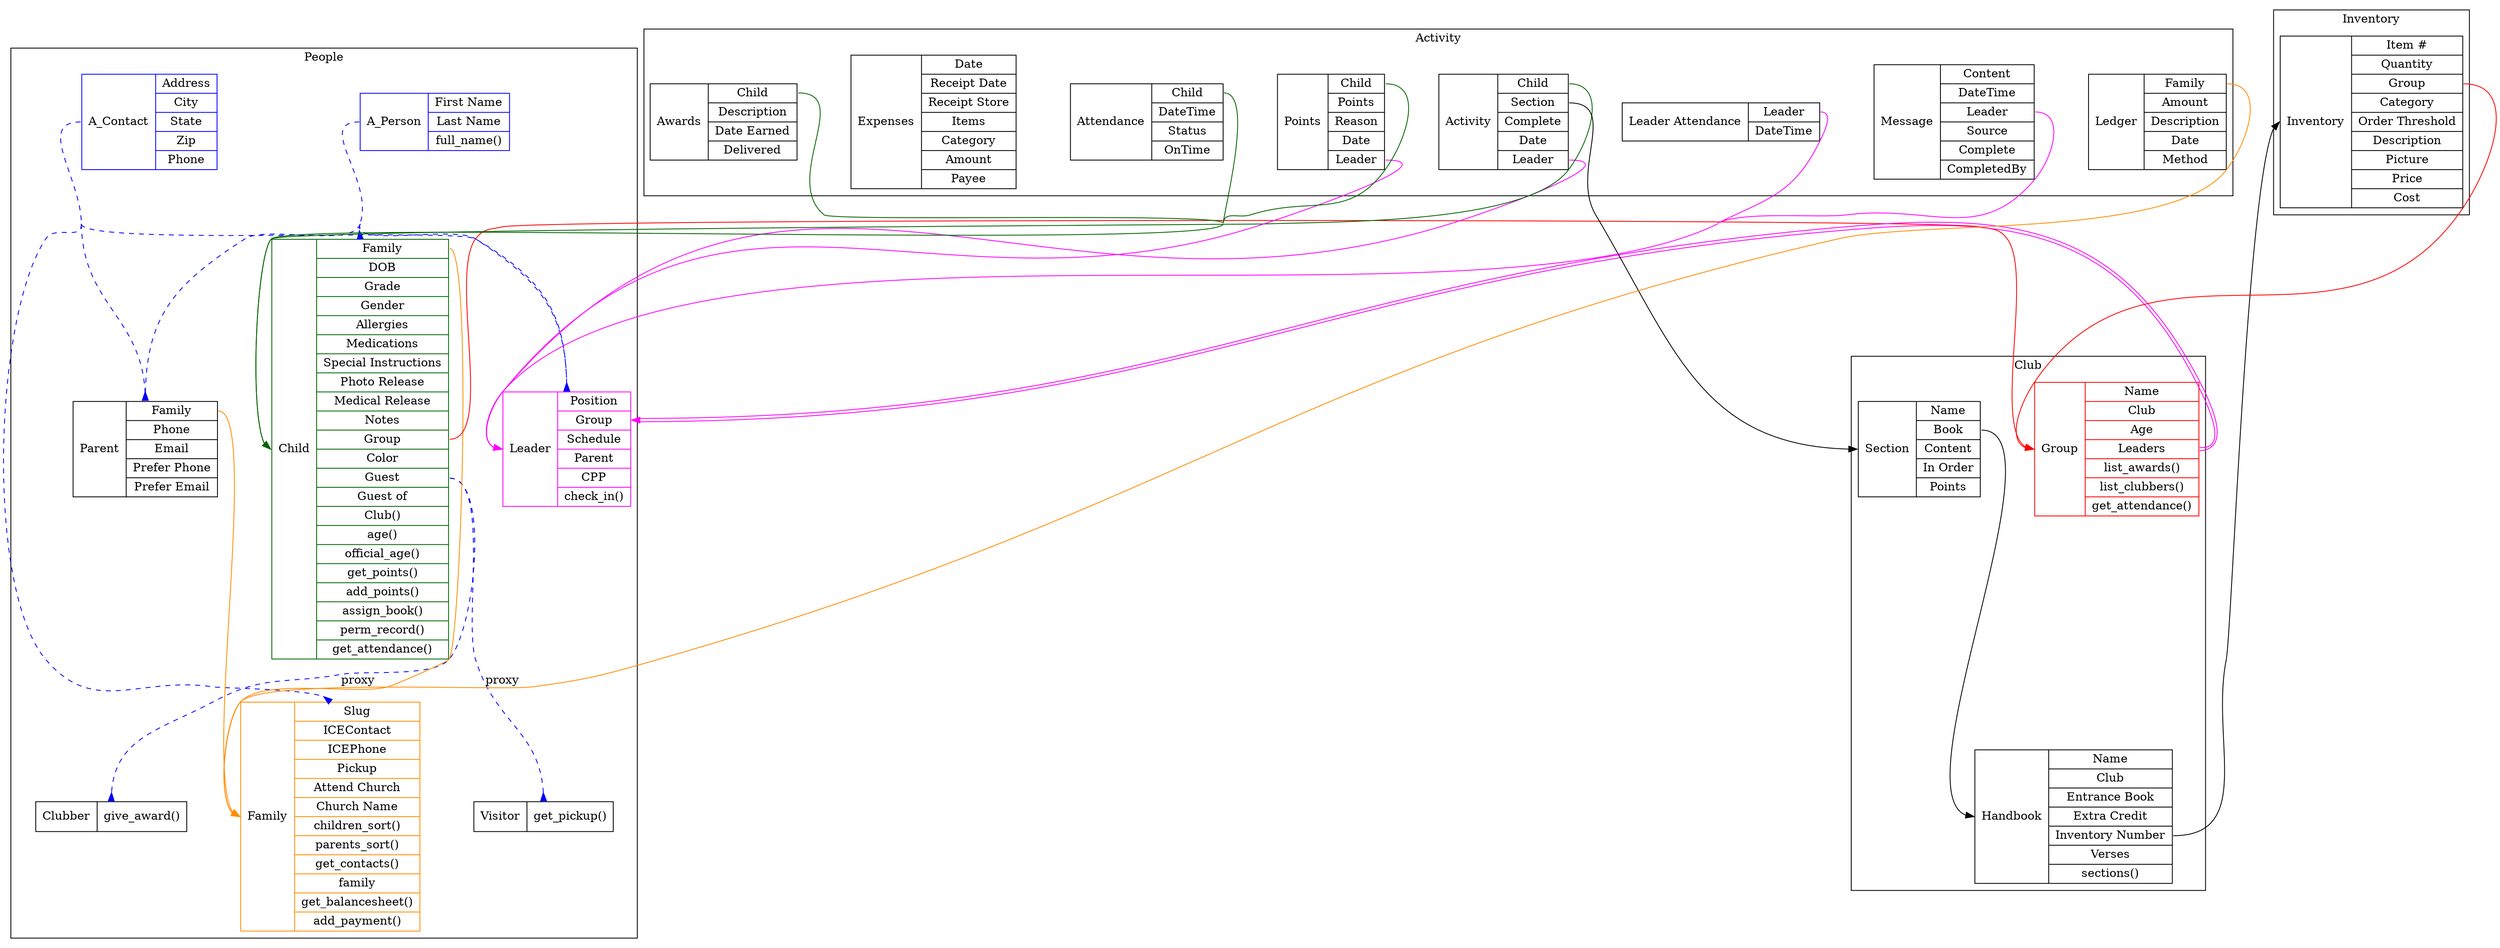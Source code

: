 digraph awanas {

concentrate=true;
// splines=;

node [shape=record];
nodesep=.9;

subgraph cluster_people {
    label="People"
    //Abstract Models
    A_person [color=blue label="A_Person|{First Name|
                                          Last Name|
                                          full_name()}"];
    A_contact [color=blue label="A_Contact|{Address|
                                            City|
                                            State|
                                            Zip|
                                            Phone}"];

    // People
    leader [color=magenta label="<id>Leader|{Position|
                                             <group>Group|
                                             Schedule|
                                             <parent>Parent|
                                             <cpp>CPP|
                                             <check_in>check_in()}"];
    child [color=darkgreen label="<id>Child|{<family>Family|
                                             <dob>DOB|
                                             Grade|
                                             Gender|
                                             Allergies|
                                             Medications|
                                             Special Instructions|
                                             Photo Release|
                                             Medical Release|
                                             Notes|
                                             <group>Group|
                                             Color|
                                             <guest>Guest|
                                             Guest of|
                                             <club>Club()|
                                             <age>age()|
                                             <off_age>official_age()|
                                             <get_points>get_points()|
                                             <add_points>add_points()|
                                             <assign>assign_book()|
                                             <record>perm_record()|
                                             <attendance>get_attendance()}"];
    visitor [label="<id>Visitor|{get_pickup()}"]
    clubber [label="<id>Clubber|{<award>give_award()}"]
    parent [label="<id>Parent|{<family>Family|
                               <phone>Phone|
                               <email>Email|
                               <pref_ph>Prefer Phone|
                               <pref_e>Prefer Email}"];
    family [color=darkorange label="<id>Family|{Slug|
                                                ICEContact|
                                                ICEPhone|
                                                Pickup|
                                                Attend Church|
                                                Church Name|
                                                <children_sort>children_sort()|
                                                <parents_sort>parents_sort()|
                                                <get_contacts>get_contacts()|
                                                <get_family>family|
                                                <balance>get_balancesheet()|
                                                <add_payment>add_payment()}"];
}

subgraph cluster_Club {
    label = "Club";
    group [color=red label="<id>Group|{Name|
                                       Club|
                                       Age|
                                       <leader>Leaders|
                                       <list_awards>list_awards()|
                                       <list_clubbers>list_clubbers()|
                                       <attendance>get_attendance()}" ];
    handbook [label="<id>Handbook|{Name|
                                   Club|
                                   Entrance Book|
                                   Extra Credit|
                                   <inv>Inventory Number|
                                   Verses|
                                   sections()}"];
    section [label="<id>Section|{Name|
                                 <book>Book|
                                 Content|
                                 In Order|
                                 Points}"];
}

subgraph cluster_Inv {
    label = "Inventory";
    inv [label="<id>Inventory|{<id>Item #|
                               Quantity|
                               <group>Group|
                               Category|
                               Order Threshold|
                               Description|
                               Picture|
                               Price|
                               Cost}"];
}

subgraph cluster_Activity {
    label = "Activity"
    activity [label="<id>Activity|{<child>Child|
                                   <section>Section|
                                   Complete|
                                   Date|
                                   <leader>Leader}"];
    points [label="<id>Points|{<child>Child|
                               Points|
                               Reason|
                               Date|
                               <leader>Leader}"];
    award [label="<id>Awards|{<child>Child|
                              Description|
                              Date Earned|
                              Delivered}"];
    attendance [label="<id>Attendance|{<child>Child|
                                       DateTime|
                                       Status|
                                       OnTime}"];
    l_attendance [label="<id>Leader Attendance|{<leader>Leader|
                                                DateTime}"];
    ledger [label="<id>Ledger|{<family>Family|
                               Amount|
                               Description|
                               Date|
                               Method}"];
    expenses [label="<id>Expenses|{Date|
                                   Receipt Date|
                                   Receipt Store|
                                   Items|
                                   Category|
                                   Amount|
                                   Payee}"];
    message [label="<id>Message|{Content|
                                 DateTime|
                                 <leader>Leader|
                                 Source|
                                 Complete|
                                 CompletedBy}"]
}



// Inherited Model Relationships
{
    edge [color=blue style=dashed arrowhead=inv]
    A_person:w -> leader:n
    A_contact:w -> leader:n
    A_person:w -> parent:n
    A_contact:w -> parent:n
    A_contact:w -> family:n
    A_person:w -> child:n
    child:guest:e -> visitor:n [label="proxy"]
    child:guest:e -> clubber:n [label="proxy"]
}

// Foreign Keys
// -> family
{
    edge [color=darkorange]
    child:family:e -> family:id:w
    parent:family:e -> family:id:w
    ledger:family:e -> family:id:w
}

// -> child
{
    edge [color=darkgreen]
    activity:child:e -> child:id:w
    points:child:e -> child:id:w
    award:child:e -> child:id:w
    attendance:child:e -> child:id:w
}

// -> group
{
    edge [color=red]
    child:group:e -> group:id:w
    inv:group:e -> "group":id:w
}

// -> leader
{
    edge [color=magenta]
    points:leader:e -> leader:id:w
    l_attendance:leader:e -> leader:id:w
    activity:leader:e -> leader:id:w
    message:leader:e -> leader:id:w
    "group":leader:e -> leader:group:e [color="magenta:invis:magenta"]
}

// -> *
{
    handbook:inv -> inv:id:w
    section:book -> handbook:id:w
    activity:section -> section:id:w
}

}

